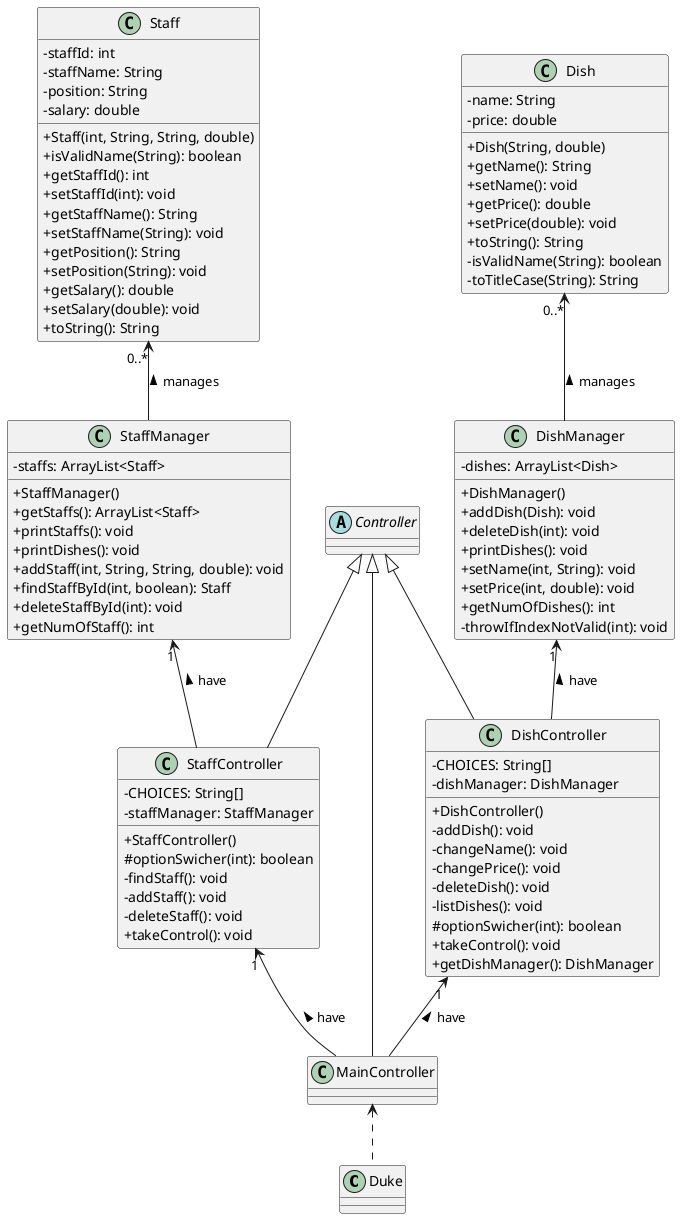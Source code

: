 @startuml
'https://plantuml.com/class-diagram
skinparam classAttributeIconSize 0

class Duke {

}

class MainController {

}
MainController <.. Duke
Controller <|-- MainController
DishController "1" <-- MainController: have <

abstract class Controller {

}


class Dish {
    -name: String
    -price: double
    +Dish(String, double)
    +getName(): String
    +setName(): void
    +getPrice(): double
    +setPrice(double): void
    +toString(): String
    -isValidName(String): boolean
    -toTitleCase(String): String
}

class DishManager {
    -dishes: ArrayList<Dish>
    +DishManager()
    +addDish(Dish): void
    +deleteDish(int): void
    +printDishes(): void
    +setName(int, String): void
    +setPrice(int, double): void
    +getNumOfDishes(): int
    -throwIfIndexNotValid(int): void
}
Controller <|-- DishController


class DishController {
    -CHOICES: String[]
    -dishManager: DishManager
    +DishController()
    -addDish(): void
    -changeName(): void
    -changePrice(): void
    -deleteDish(): void
    -listDishes(): void
    #optionSwicher(int): boolean
    +takeControl(): void
    +getDishManager(): DishManager
}


Dish "0..*" <-- DishManager: manages <

DishManager "1" <-- DishController: have <

class Staff {
    -staffId: int
    -staffName: String
    -position: String
    -salary: double
    +Staff(int, String, String, double)
    +isValidName(String): boolean
    +getStaffId(): int
    +setStaffId(int): void
    +getStaffName(): String
    +setStaffName(String): void
    +getPosition(): String
    +setPosition(String): void
    +getSalary(): double
    +setSalary(double): void
    +toString(): String
}

class StaffManager {
    -staffs: ArrayList<Staff>
    +StaffManager()
    +getStaffs(): ArrayList<Staff>
    +printStaffs(): void
    +printDishes(): void
    +addStaff(int, String, String, double): void
    +findStaffById(int, boolean): Staff
    +deleteStaffById(int): void
    +getNumOfStaff(): int
}

class StaffController {
    -CHOICES: String[]
    -staffManager: StaffManager
    +StaffController()
    #optionSwicher(int): boolean
    -findStaff(): void
    -addStaff(): void
    -deleteStaff(): void
    +takeControl(): void
}

Controller <|-- StaffController

StaffController "1" <-- MainController: have <

Staff "0..*" <-- StaffManager: manages <

StaffManager "1" <-- StaffController: have <

@enduml
